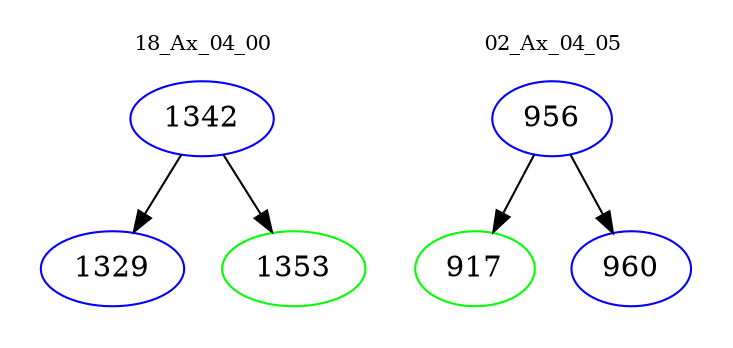 digraph{
subgraph cluster_0 {
color = white
label = "18_Ax_04_00";
fontsize=10;
T0_1342 [label="1342", color="blue"]
T0_1342 -> T0_1329 [color="black"]
T0_1329 [label="1329", color="blue"]
T0_1342 -> T0_1353 [color="black"]
T0_1353 [label="1353", color="green"]
}
subgraph cluster_1 {
color = white
label = "02_Ax_04_05";
fontsize=10;
T1_956 [label="956", color="blue"]
T1_956 -> T1_917 [color="black"]
T1_917 [label="917", color="green"]
T1_956 -> T1_960 [color="black"]
T1_960 [label="960", color="blue"]
}
}
